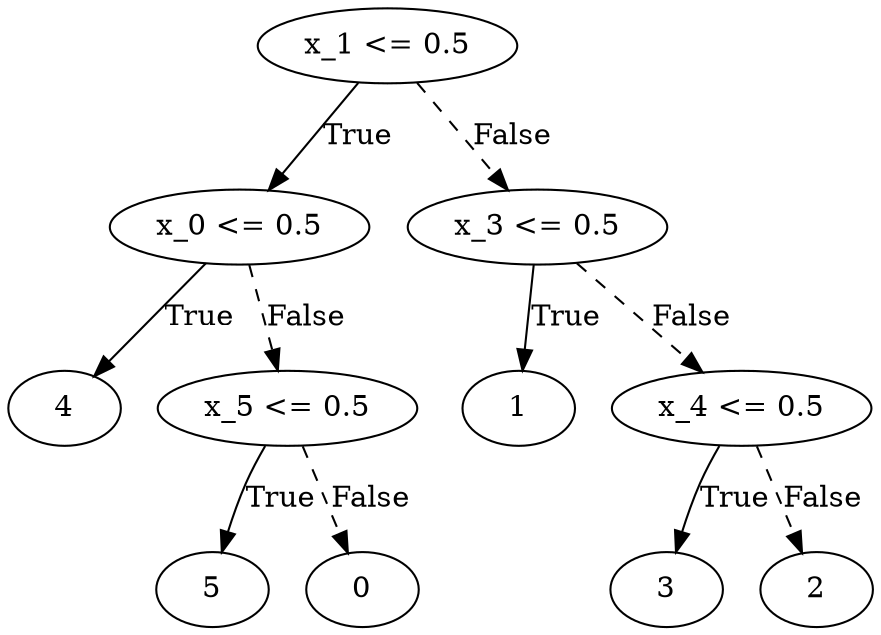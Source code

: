 digraph {
0 [label="x_1 <= 0.5"];
1 [label="x_0 <= 0.5"];
2 [label="4"];
1 -> 2 [label="True"];
3 [label="x_5 <= 0.5"];
4 [label="5"];
3 -> 4 [label="True"];
5 [label="0"];
3 -> 5 [style="dashed", label="False"];
1 -> 3 [style="dashed", label="False"];
0 -> 1 [label="True"];
6 [label="x_3 <= 0.5"];
7 [label="1"];
6 -> 7 [label="True"];
8 [label="x_4 <= 0.5"];
9 [label="3"];
8 -> 9 [label="True"];
10 [label="2"];
8 -> 10 [style="dashed", label="False"];
6 -> 8 [style="dashed", label="False"];
0 -> 6 [style="dashed", label="False"];

}